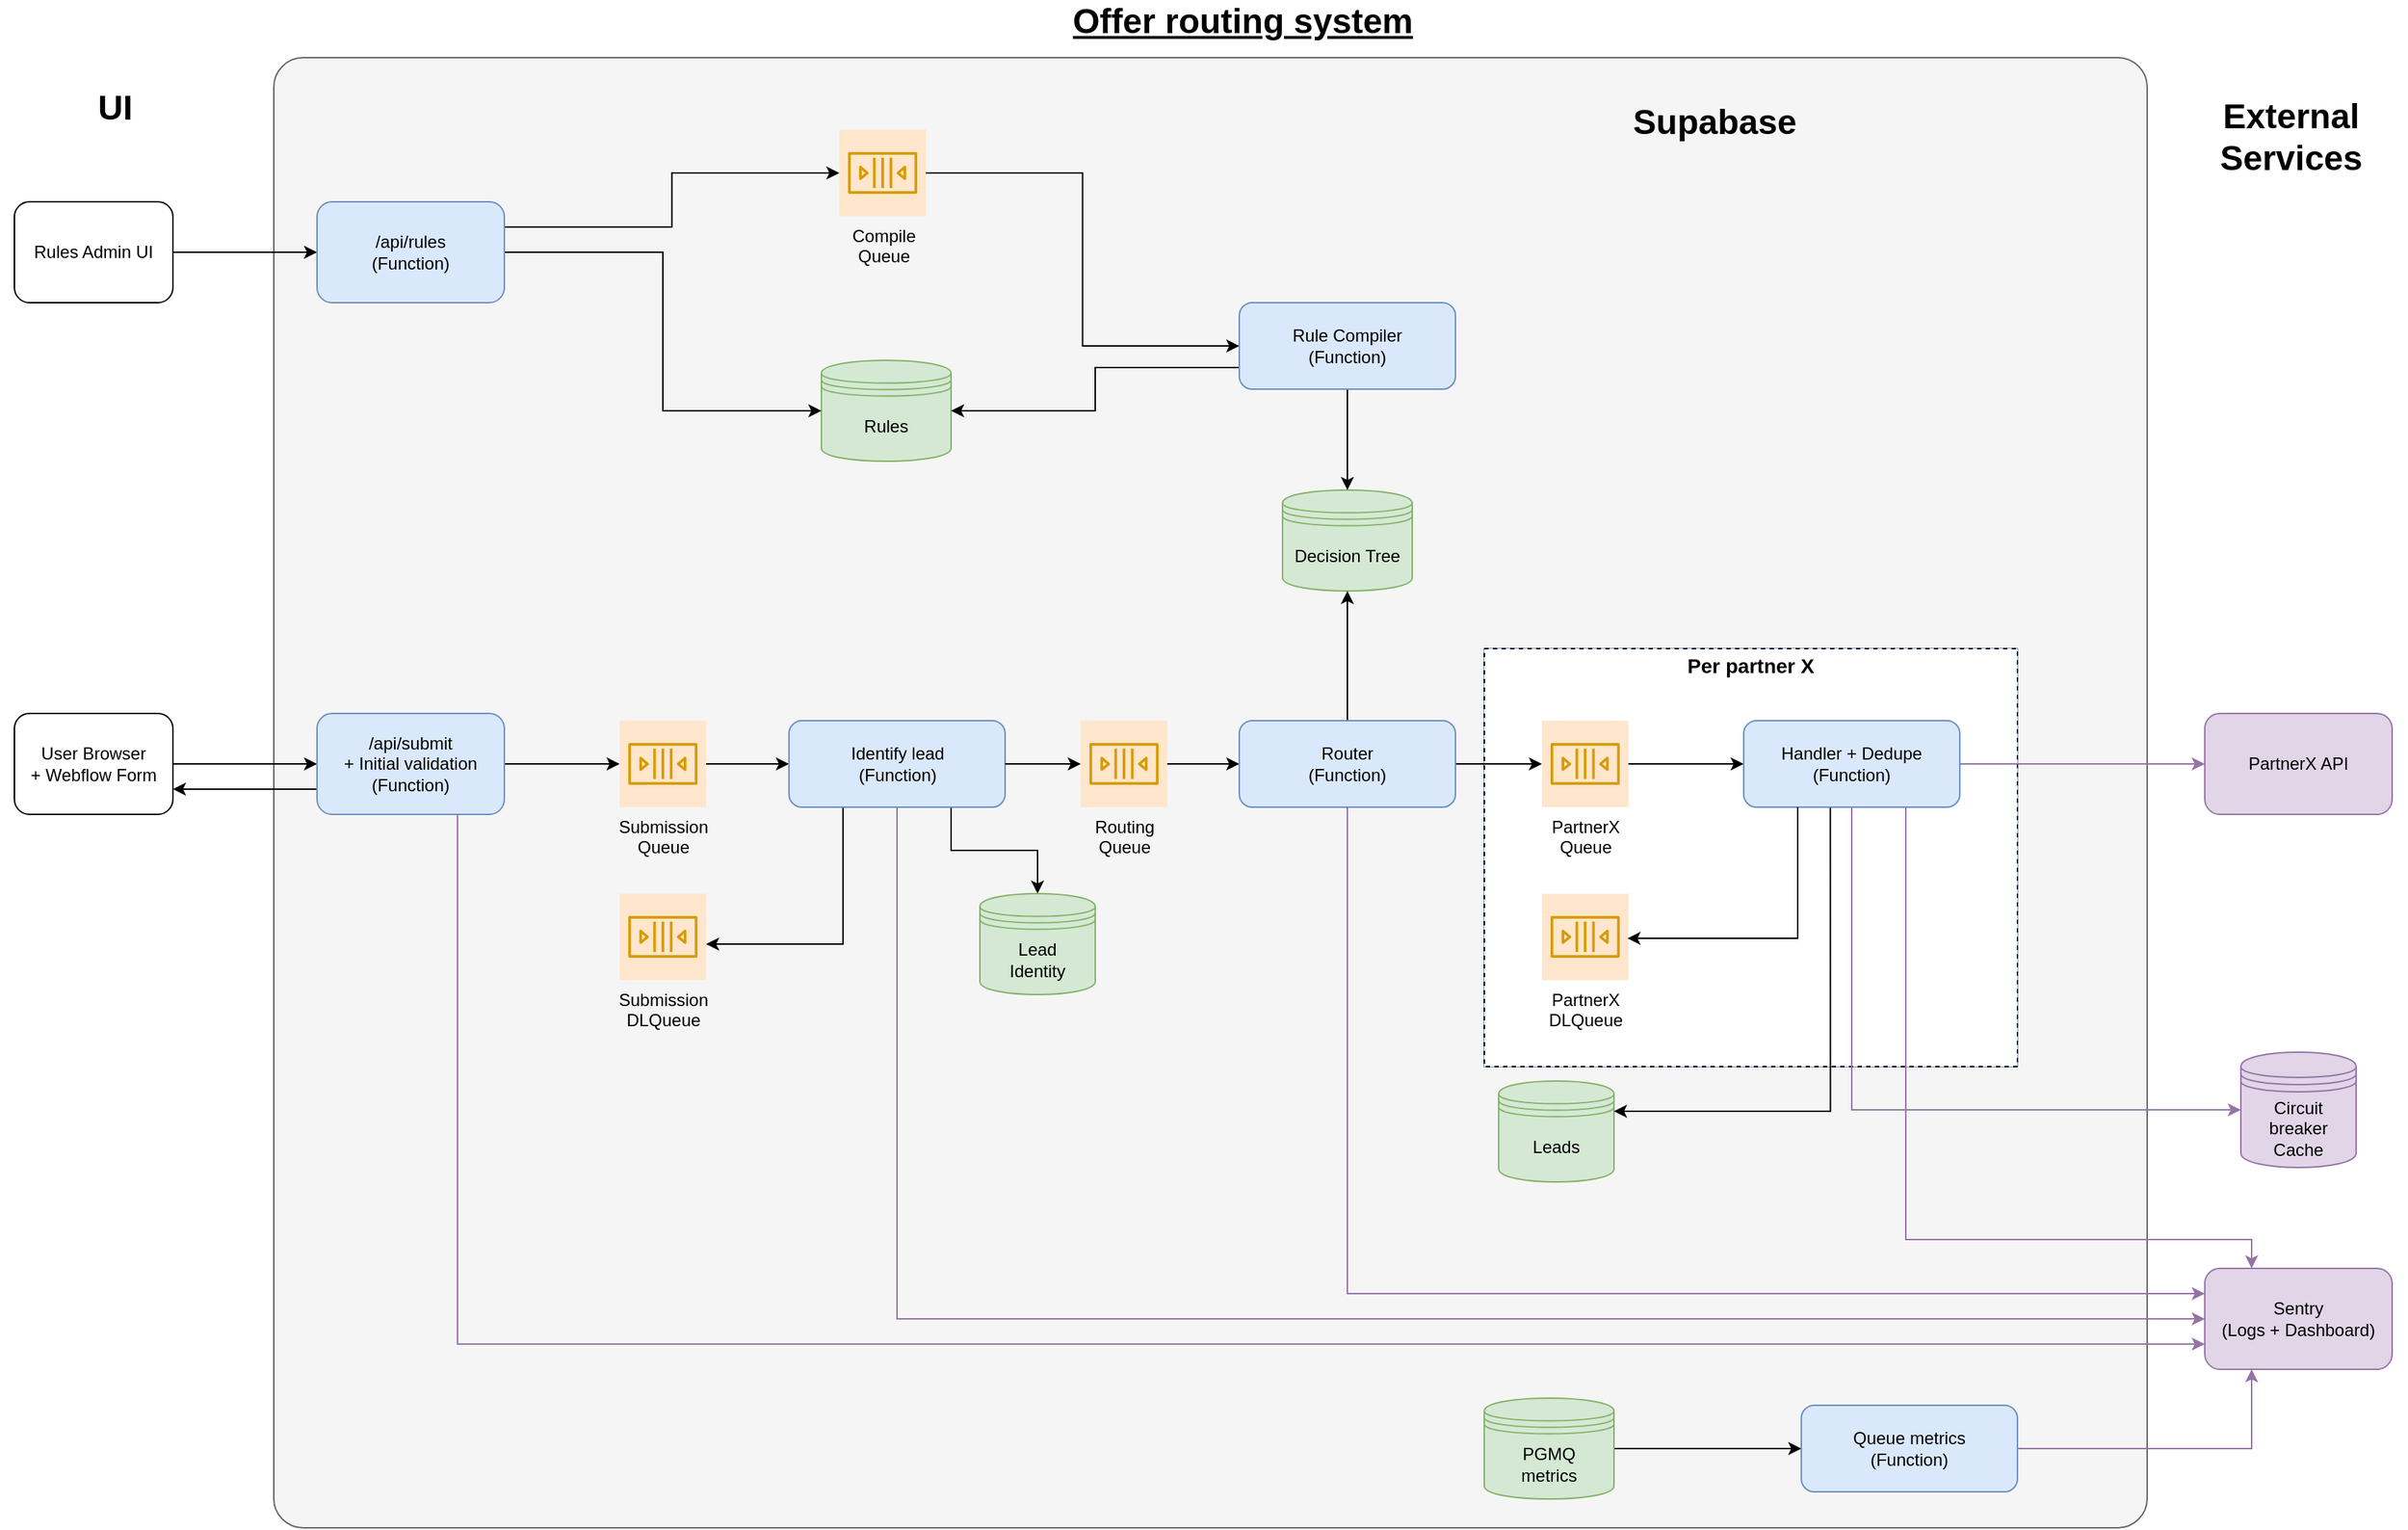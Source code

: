 <mxfile version="28.2.5">
  <diagram name="Page-1" id="gFNLKie8pI1-NSRMbt5r">
    <mxGraphModel dx="2194" dy="1272" grid="1" gridSize="10" guides="1" tooltips="1" connect="1" arrows="1" fold="1" page="1" pageScale="1" pageWidth="850" pageHeight="1100" math="0" shadow="0">
      <root>
        <mxCell id="0" />
        <mxCell id="1" parent="0" />
        <mxCell id="HcCIHkPWDU7UdZhdqKuT-58" value="" style="rounded=1;whiteSpace=wrap;html=1;arcSize=2;fillColor=#f5f5f5;fontColor=#333333;strokeColor=#666666;" vertex="1" parent="1">
          <mxGeometry x="200" y="50" width="1300" height="1020" as="geometry" />
        </mxCell>
        <mxCell id="HcCIHkPWDU7UdZhdqKuT-1" value="" style="group;fillColor=#dae8fc;strokeColor=#6c8ebf;" vertex="1" connectable="0" parent="1">
          <mxGeometry x="1040" y="460" width="370" height="290" as="geometry" />
        </mxCell>
        <mxCell id="HcCIHkPWDU7UdZhdqKuT-2" value="" style="rounded=0;whiteSpace=wrap;html=1;dashed=1;" vertex="1" parent="HcCIHkPWDU7UdZhdqKuT-1">
          <mxGeometry width="370" height="290" as="geometry" />
        </mxCell>
        <mxCell id="HcCIHkPWDU7UdZhdqKuT-3" value="Per partner X" style="text;html=1;align=center;verticalAlign=middle;whiteSpace=wrap;rounded=0;fontStyle=1;fontSize=14;" vertex="1" parent="HcCIHkPWDU7UdZhdqKuT-1">
          <mxGeometry width="370" height="24.857" as="geometry" />
        </mxCell>
        <mxCell id="HcCIHkPWDU7UdZhdqKuT-4" style="edgeStyle=orthogonalEdgeStyle;rounded=0;orthogonalLoop=1;jettySize=auto;html=1;exitX=1;exitY=0.5;exitDx=0;exitDy=0;entryX=0;entryY=0.5;entryDx=0;entryDy=0;" edge="1" parent="1" source="HcCIHkPWDU7UdZhdqKuT-5" target="HcCIHkPWDU7UdZhdqKuT-9">
          <mxGeometry relative="1" as="geometry" />
        </mxCell>
        <mxCell id="HcCIHkPWDU7UdZhdqKuT-5" value="User Browser&#xa;+ Webflow Form" style="rounded=1;whiteSpace=wrap;html=1;fontSize=12;" vertex="1" parent="1">
          <mxGeometry x="20" y="505" width="110" height="70" as="geometry" />
        </mxCell>
        <mxCell id="HcCIHkPWDU7UdZhdqKuT-6" style="rounded=0;orthogonalLoop=1;jettySize=auto;html=1;exitX=1;exitY=0.5;exitDx=0;exitDy=0;" edge="1" parent="1" source="HcCIHkPWDU7UdZhdqKuT-9" target="HcCIHkPWDU7UdZhdqKuT-19">
          <mxGeometry relative="1" as="geometry">
            <mxPoint x="440" y="540" as="targetPoint" />
          </mxGeometry>
        </mxCell>
        <mxCell id="HcCIHkPWDU7UdZhdqKuT-7" style="edgeStyle=orthogonalEdgeStyle;rounded=0;orthogonalLoop=1;jettySize=auto;html=1;exitX=0.75;exitY=1;exitDx=0;exitDy=0;entryX=0;entryY=0.75;entryDx=0;entryDy=0;fillColor=#e1d5e7;strokeColor=#9673a6;" edge="1" parent="1" source="HcCIHkPWDU7UdZhdqKuT-9" target="HcCIHkPWDU7UdZhdqKuT-13">
          <mxGeometry relative="1" as="geometry" />
        </mxCell>
        <mxCell id="HcCIHkPWDU7UdZhdqKuT-8" style="edgeStyle=orthogonalEdgeStyle;rounded=0;orthogonalLoop=1;jettySize=auto;html=1;exitX=0;exitY=0.75;exitDx=0;exitDy=0;entryX=1;entryY=0.75;entryDx=0;entryDy=0;" edge="1" parent="1" source="HcCIHkPWDU7UdZhdqKuT-9" target="HcCIHkPWDU7UdZhdqKuT-5">
          <mxGeometry relative="1" as="geometry" />
        </mxCell>
        <mxCell id="HcCIHkPWDU7UdZhdqKuT-9" value="/api/submit&lt;div&gt;+ Initial validation&lt;br&gt;&lt;div&gt;(Function)&lt;/div&gt;&lt;/div&gt;" style="rounded=1;whiteSpace=wrap;html=1;fontSize=12;fillColor=#dae8fc;strokeColor=#6c8ebf;" vertex="1" parent="1">
          <mxGeometry x="230" y="505" width="130" height="70" as="geometry" />
        </mxCell>
        <mxCell id="HcCIHkPWDU7UdZhdqKuT-10" value="Leads" style="shape=datastore;whiteSpace=wrap;html=1;fontSize=12;fillColor=#d5e8d4;strokeColor=#82b366;" vertex="1" parent="1">
          <mxGeometry x="1050" y="760" width="80" height="70" as="geometry" />
        </mxCell>
        <mxCell id="HcCIHkPWDU7UdZhdqKuT-11" style="rounded=0;orthogonalLoop=1;jettySize=auto;html=1;entryX=0;entryY=0.5;entryDx=0;entryDy=0;" edge="1" parent="1" source="HcCIHkPWDU7UdZhdqKuT-19" target="HcCIHkPWDU7UdZhdqKuT-18">
          <mxGeometry relative="1" as="geometry">
            <mxPoint x="590" y="540" as="sourcePoint" />
          </mxGeometry>
        </mxCell>
        <mxCell id="HcCIHkPWDU7UdZhdqKuT-12" value="PartnerX API" style="rounded=1;whiteSpace=wrap;html=1;fontSize=12;fillColor=#e1d5e7;strokeColor=#9673a6;" vertex="1" parent="1">
          <mxGeometry x="1540" y="505" width="130" height="70" as="geometry" />
        </mxCell>
        <mxCell id="HcCIHkPWDU7UdZhdqKuT-13" value="Sentry&lt;div&gt;(Logs + Dashboard)&lt;/div&gt;" style="rounded=1;whiteSpace=wrap;html=1;fillColor=#e1d5e7;strokeColor=#9673a6;fontSize=12" vertex="1" parent="1">
          <mxGeometry x="1540" y="890" width="130" height="70" as="geometry" />
        </mxCell>
        <mxCell id="HcCIHkPWDU7UdZhdqKuT-14" style="edgeStyle=orthogonalEdgeStyle;rounded=0;orthogonalLoop=1;jettySize=auto;html=1;exitX=0.25;exitY=1;exitDx=0;exitDy=0;" edge="1" parent="1" source="HcCIHkPWDU7UdZhdqKuT-18" target="HcCIHkPWDU7UdZhdqKuT-20">
          <mxGeometry relative="1" as="geometry">
            <Array as="points">
              <mxPoint x="595" y="665" />
            </Array>
          </mxGeometry>
        </mxCell>
        <mxCell id="HcCIHkPWDU7UdZhdqKuT-15" style="edgeStyle=orthogonalEdgeStyle;rounded=0;orthogonalLoop=1;jettySize=auto;html=1;exitX=1;exitY=0.5;exitDx=0;exitDy=0;" edge="1" parent="1" source="HcCIHkPWDU7UdZhdqKuT-54" target="HcCIHkPWDU7UdZhdqKuT-34">
          <mxGeometry relative="1" as="geometry" />
        </mxCell>
        <mxCell id="HcCIHkPWDU7UdZhdqKuT-16" style="edgeStyle=orthogonalEdgeStyle;rounded=0;orthogonalLoop=1;jettySize=auto;html=1;exitX=0.5;exitY=1;exitDx=0;exitDy=0;entryX=0;entryY=0.5;entryDx=0;entryDy=0;fillColor=#e1d5e7;strokeColor=#9673a6;" edge="1" parent="1" source="HcCIHkPWDU7UdZhdqKuT-18" target="HcCIHkPWDU7UdZhdqKuT-13">
          <mxGeometry relative="1" as="geometry" />
        </mxCell>
        <mxCell id="HcCIHkPWDU7UdZhdqKuT-17" style="edgeStyle=orthogonalEdgeStyle;rounded=0;orthogonalLoop=1;jettySize=auto;html=1;exitX=0.75;exitY=1;exitDx=0;exitDy=0;entryX=0.5;entryY=0;entryDx=0;entryDy=0;" edge="1" parent="1" source="HcCIHkPWDU7UdZhdqKuT-18" target="HcCIHkPWDU7UdZhdqKuT-50">
          <mxGeometry relative="1" as="geometry" />
        </mxCell>
        <mxCell id="HcCIHkPWDU7UdZhdqKuT-18" value="Identify lead&lt;div&gt;(Function)&lt;/div&gt;" style="rounded=1;whiteSpace=wrap;html=1;fillColor=#dae8fc;strokeColor=#6c8ebf;" vertex="1" parent="1">
          <mxGeometry x="557.5" y="510" width="150" height="60" as="geometry" />
        </mxCell>
        <mxCell id="HcCIHkPWDU7UdZhdqKuT-19" value="Submission&lt;div&gt;Queue&lt;/div&gt;" style="sketch=0;outlineConnect=0;strokeColor=#d79b00;fillColor=#ffe6cc;dashed=0;verticalLabelPosition=bottom;verticalAlign=top;align=center;html=1;fontSize=12;fontStyle=0;aspect=fixed;shape=mxgraph.aws4.resourceIcon;resIcon=mxgraph.aws4.queue;" vertex="1" parent="1">
          <mxGeometry x="440" y="510" width="60" height="60" as="geometry" />
        </mxCell>
        <mxCell id="HcCIHkPWDU7UdZhdqKuT-20" value="Submission&lt;div&gt;DLQueue&lt;/div&gt;" style="sketch=0;outlineConnect=0;strokeColor=#d79b00;fillColor=#ffe6cc;dashed=0;verticalLabelPosition=bottom;verticalAlign=top;align=center;html=1;fontSize=12;fontStyle=0;aspect=fixed;shape=mxgraph.aws4.resourceIcon;resIcon=mxgraph.aws4.queue;" vertex="1" parent="1">
          <mxGeometry x="440" y="630" width="60" height="60" as="geometry" />
        </mxCell>
        <mxCell id="HcCIHkPWDU7UdZhdqKuT-21" value="Rules" style="shape=datastore;whiteSpace=wrap;html=1;fontSize=12;fillColor=#d5e8d4;strokeColor=#82b366;" vertex="1" parent="1">
          <mxGeometry x="580" y="260" width="90" height="70" as="geometry" />
        </mxCell>
        <mxCell id="HcCIHkPWDU7UdZhdqKuT-22" style="edgeStyle=orthogonalEdgeStyle;rounded=0;orthogonalLoop=1;jettySize=auto;html=1;exitX=1;exitY=0.5;exitDx=0;exitDy=0;entryX=0;entryY=0.5;entryDx=0;entryDy=0;" edge="1" parent="1" source="HcCIHkPWDU7UdZhdqKuT-23" target="HcCIHkPWDU7UdZhdqKuT-26">
          <mxGeometry relative="1" as="geometry" />
        </mxCell>
        <mxCell id="HcCIHkPWDU7UdZhdqKuT-23" value="Rules Admin UI" style="rounded=1;whiteSpace=wrap;html=1;fontSize=12;" vertex="1" parent="1">
          <mxGeometry x="20" y="150" width="110" height="70" as="geometry" />
        </mxCell>
        <mxCell id="HcCIHkPWDU7UdZhdqKuT-24" style="edgeStyle=orthogonalEdgeStyle;rounded=0;orthogonalLoop=1;jettySize=auto;html=1;exitX=1;exitY=0.5;exitDx=0;exitDy=0;entryX=0;entryY=0.5;entryDx=0;entryDy=0;" edge="1" parent="1" source="HcCIHkPWDU7UdZhdqKuT-26" target="HcCIHkPWDU7UdZhdqKuT-21">
          <mxGeometry relative="1" as="geometry" />
        </mxCell>
        <mxCell id="HcCIHkPWDU7UdZhdqKuT-25" style="edgeStyle=orthogonalEdgeStyle;rounded=0;orthogonalLoop=1;jettySize=auto;html=1;exitX=1;exitY=0.25;exitDx=0;exitDy=0;" edge="1" parent="1" source="HcCIHkPWDU7UdZhdqKuT-26" target="HcCIHkPWDU7UdZhdqKuT-28">
          <mxGeometry relative="1" as="geometry" />
        </mxCell>
        <mxCell id="HcCIHkPWDU7UdZhdqKuT-26" value="/api/rules&lt;div&gt;(Function)&lt;/div&gt;" style="rounded=1;whiteSpace=wrap;html=1;fontSize=12;fillColor=#dae8fc;strokeColor=#6c8ebf;" vertex="1" parent="1">
          <mxGeometry x="230" y="150" width="130" height="70" as="geometry" />
        </mxCell>
        <mxCell id="HcCIHkPWDU7UdZhdqKuT-27" style="edgeStyle=orthogonalEdgeStyle;rounded=0;orthogonalLoop=1;jettySize=auto;html=1;entryX=0;entryY=0.5;entryDx=0;entryDy=0;" edge="1" parent="1" source="HcCIHkPWDU7UdZhdqKuT-28" target="HcCIHkPWDU7UdZhdqKuT-32">
          <mxGeometry relative="1" as="geometry" />
        </mxCell>
        <mxCell id="HcCIHkPWDU7UdZhdqKuT-28" value="Compile&lt;div&gt;Queue&lt;/div&gt;" style="sketch=0;outlineConnect=0;strokeColor=#d79b00;fillColor=#ffe6cc;dashed=0;verticalLabelPosition=bottom;verticalAlign=top;align=center;html=1;fontSize=12;fontStyle=0;aspect=fixed;shape=mxgraph.aws4.resourceIcon;resIcon=mxgraph.aws4.queue;" vertex="1" parent="1">
          <mxGeometry x="592.5" y="100" width="60" height="60" as="geometry" />
        </mxCell>
        <mxCell id="HcCIHkPWDU7UdZhdqKuT-29" value="Decision Tree" style="shape=datastore;whiteSpace=wrap;html=1;fontSize=12;fillColor=#d5e8d4;strokeColor=#82b366;" vertex="1" parent="1">
          <mxGeometry x="900" y="350" width="90" height="70" as="geometry" />
        </mxCell>
        <mxCell id="HcCIHkPWDU7UdZhdqKuT-30" style="edgeStyle=orthogonalEdgeStyle;rounded=0;orthogonalLoop=1;jettySize=auto;html=1;exitX=0;exitY=0.75;exitDx=0;exitDy=0;entryX=1;entryY=0.5;entryDx=0;entryDy=0;" edge="1" parent="1" source="HcCIHkPWDU7UdZhdqKuT-32" target="HcCIHkPWDU7UdZhdqKuT-21">
          <mxGeometry relative="1" as="geometry" />
        </mxCell>
        <mxCell id="HcCIHkPWDU7UdZhdqKuT-31" style="edgeStyle=orthogonalEdgeStyle;rounded=0;orthogonalLoop=1;jettySize=auto;html=1;exitX=0.5;exitY=1;exitDx=0;exitDy=0;entryX=0.5;entryY=0;entryDx=0;entryDy=0;" edge="1" parent="1" source="HcCIHkPWDU7UdZhdqKuT-32" target="HcCIHkPWDU7UdZhdqKuT-29">
          <mxGeometry relative="1" as="geometry" />
        </mxCell>
        <mxCell id="HcCIHkPWDU7UdZhdqKuT-32" value="Rule Compiler&lt;div&gt;(Function)&lt;/div&gt;" style="rounded=1;whiteSpace=wrap;html=1;fillColor=#dae8fc;strokeColor=#6c8ebf;" vertex="1" parent="1">
          <mxGeometry x="870" y="220" width="150" height="60" as="geometry" />
        </mxCell>
        <mxCell id="HcCIHkPWDU7UdZhdqKuT-33" style="edgeStyle=orthogonalEdgeStyle;rounded=0;orthogonalLoop=1;jettySize=auto;html=1;entryX=0;entryY=0.5;entryDx=0;entryDy=0;" edge="1" parent="1" source="HcCIHkPWDU7UdZhdqKuT-34" target="HcCIHkPWDU7UdZhdqKuT-40">
          <mxGeometry relative="1" as="geometry" />
        </mxCell>
        <mxCell id="HcCIHkPWDU7UdZhdqKuT-34" value="PartnerX&lt;br&gt;&lt;div&gt;Queue&lt;/div&gt;" style="sketch=0;outlineConnect=0;strokeColor=#d79b00;fillColor=#ffe6cc;dashed=0;verticalLabelPosition=bottom;verticalAlign=top;align=center;html=1;fontSize=12;fontStyle=0;aspect=fixed;shape=mxgraph.aws4.resourceIcon;resIcon=mxgraph.aws4.queue;" vertex="1" parent="1">
          <mxGeometry x="1080" y="510" width="60" height="60" as="geometry" />
        </mxCell>
        <mxCell id="HcCIHkPWDU7UdZhdqKuT-35" value="PartnerX&lt;div&gt;DLQueue&lt;/div&gt;" style="sketch=0;outlineConnect=0;strokeColor=#d79b00;fillColor=#ffe6cc;dashed=0;verticalLabelPosition=bottom;verticalAlign=top;align=center;html=1;fontSize=12;fontStyle=0;aspect=fixed;shape=mxgraph.aws4.resourceIcon;resIcon=mxgraph.aws4.queue;" vertex="1" parent="1">
          <mxGeometry x="1080" y="630" width="60" height="60" as="geometry" />
        </mxCell>
        <mxCell id="HcCIHkPWDU7UdZhdqKuT-36" style="edgeStyle=orthogonalEdgeStyle;rounded=0;orthogonalLoop=1;jettySize=auto;html=1;exitX=1;exitY=0.5;exitDx=0;exitDy=0;entryX=0;entryY=0.5;entryDx=0;entryDy=0;fillColor=#e1d5e7;strokeColor=#9673a6;" edge="1" parent="1" source="HcCIHkPWDU7UdZhdqKuT-40" target="HcCIHkPWDU7UdZhdqKuT-12">
          <mxGeometry relative="1" as="geometry" />
        </mxCell>
        <mxCell id="HcCIHkPWDU7UdZhdqKuT-37" style="edgeStyle=orthogonalEdgeStyle;rounded=0;orthogonalLoop=1;jettySize=auto;html=1;exitX=0.75;exitY=1;exitDx=0;exitDy=0;entryX=0.25;entryY=0;entryDx=0;entryDy=0;fillColor=#e1d5e7;strokeColor=#9673a6;" edge="1" parent="1" source="HcCIHkPWDU7UdZhdqKuT-40" target="HcCIHkPWDU7UdZhdqKuT-13">
          <mxGeometry relative="1" as="geometry">
            <Array as="points">
              <mxPoint x="1333" y="870" />
              <mxPoint x="1573" y="870" />
            </Array>
          </mxGeometry>
        </mxCell>
        <mxCell id="HcCIHkPWDU7UdZhdqKuT-38" style="edgeStyle=orthogonalEdgeStyle;rounded=0;orthogonalLoop=1;jettySize=auto;html=1;exitX=0.5;exitY=1;exitDx=0;exitDy=0;entryX=0;entryY=0.5;entryDx=0;entryDy=0;fillColor=#e1d5e7;strokeColor=#9673a6;" edge="1" parent="1" source="HcCIHkPWDU7UdZhdqKuT-40" target="HcCIHkPWDU7UdZhdqKuT-57">
          <mxGeometry relative="1" as="geometry" />
        </mxCell>
        <mxCell id="HcCIHkPWDU7UdZhdqKuT-39" style="edgeStyle=orthogonalEdgeStyle;rounded=0;orthogonalLoop=1;jettySize=auto;html=1;exitX=0.401;exitY=1.005;exitDx=0;exitDy=0;entryX=1;entryY=0.3;entryDx=0;entryDy=0;exitPerimeter=0;" edge="1" parent="1" source="HcCIHkPWDU7UdZhdqKuT-40" target="HcCIHkPWDU7UdZhdqKuT-10">
          <mxGeometry relative="1" as="geometry" />
        </mxCell>
        <mxCell id="HcCIHkPWDU7UdZhdqKuT-40" value="Handler + Dedupe&lt;br&gt;&lt;div&gt;(Function)&lt;/div&gt;" style="rounded=1;whiteSpace=wrap;html=1;fillColor=#dae8fc;strokeColor=#6c8ebf;" vertex="1" parent="1">
          <mxGeometry x="1220" y="510" width="150" height="60" as="geometry" />
        </mxCell>
        <mxCell id="HcCIHkPWDU7UdZhdqKuT-41" style="edgeStyle=orthogonalEdgeStyle;rounded=0;orthogonalLoop=1;jettySize=auto;html=1;exitX=0.25;exitY=1;exitDx=0;exitDy=0;entryX=0.989;entryY=0.517;entryDx=0;entryDy=0;entryPerimeter=0;" edge="1" parent="1" source="HcCIHkPWDU7UdZhdqKuT-40" target="HcCIHkPWDU7UdZhdqKuT-35">
          <mxGeometry relative="1" as="geometry" />
        </mxCell>
        <mxCell id="HcCIHkPWDU7UdZhdqKuT-44" value="Offer routing system" style="text;html=1;align=center;verticalAlign=middle;whiteSpace=wrap;rounded=0;fontSize=24;fontStyle=5" vertex="1" parent="1">
          <mxGeometry x="560" y="10" width="625" height="30" as="geometry" />
        </mxCell>
        <mxCell id="HcCIHkPWDU7UdZhdqKuT-46" style="edgeStyle=orthogonalEdgeStyle;rounded=0;orthogonalLoop=1;jettySize=auto;html=1;exitX=1;exitY=0.5;exitDx=0;exitDy=0;entryX=0.25;entryY=1;entryDx=0;entryDy=0;fillColor=#e1d5e7;strokeColor=#9673a6;" edge="1" parent="1" source="HcCIHkPWDU7UdZhdqKuT-47" target="HcCIHkPWDU7UdZhdqKuT-13">
          <mxGeometry relative="1" as="geometry" />
        </mxCell>
        <mxCell id="HcCIHkPWDU7UdZhdqKuT-47" value="Queue metrics&lt;br&gt;&lt;div&gt;(Function)&lt;/div&gt;" style="rounded=1;whiteSpace=wrap;html=1;fillColor=#dae8fc;strokeColor=#6c8ebf;" vertex="1" parent="1">
          <mxGeometry x="1260" y="985" width="150" height="60" as="geometry" />
        </mxCell>
        <mxCell id="HcCIHkPWDU7UdZhdqKuT-48" value="" style="edgeStyle=orthogonalEdgeStyle;rounded=0;orthogonalLoop=1;jettySize=auto;html=1;" edge="1" parent="1" source="HcCIHkPWDU7UdZhdqKuT-49" target="HcCIHkPWDU7UdZhdqKuT-47">
          <mxGeometry relative="1" as="geometry" />
        </mxCell>
        <mxCell id="HcCIHkPWDU7UdZhdqKuT-49" value="PGMQ&lt;div&gt;metrics&lt;/div&gt;" style="shape=datastore;whiteSpace=wrap;html=1;fontSize=12;fillColor=#d5e8d4;strokeColor=#82b366;" vertex="1" parent="1">
          <mxGeometry x="1040" y="980" width="90" height="70" as="geometry" />
        </mxCell>
        <mxCell id="HcCIHkPWDU7UdZhdqKuT-50" value="Lead&lt;div&gt;Identity&lt;/div&gt;" style="shape=datastore;whiteSpace=wrap;html=1;fontSize=12;fillColor=#d5e8d4;strokeColor=#82b366;" vertex="1" parent="1">
          <mxGeometry x="690" y="630" width="80" height="70" as="geometry" />
        </mxCell>
        <mxCell id="HcCIHkPWDU7UdZhdqKuT-51" value="" style="edgeStyle=orthogonalEdgeStyle;rounded=0;orthogonalLoop=1;jettySize=auto;html=1;exitX=1;exitY=0.5;exitDx=0;exitDy=0;" edge="1" parent="1" source="HcCIHkPWDU7UdZhdqKuT-56" target="HcCIHkPWDU7UdZhdqKuT-54">
          <mxGeometry relative="1" as="geometry">
            <mxPoint x="690" y="505" as="sourcePoint" />
            <mxPoint x="1240" y="540" as="targetPoint" />
          </mxGeometry>
        </mxCell>
        <mxCell id="HcCIHkPWDU7UdZhdqKuT-52" style="edgeStyle=orthogonalEdgeStyle;rounded=0;orthogonalLoop=1;jettySize=auto;html=1;exitX=0.5;exitY=0;exitDx=0;exitDy=0;entryX=0.5;entryY=1;entryDx=0;entryDy=0;" edge="1" parent="1" source="HcCIHkPWDU7UdZhdqKuT-54" target="HcCIHkPWDU7UdZhdqKuT-29">
          <mxGeometry relative="1" as="geometry" />
        </mxCell>
        <mxCell id="HcCIHkPWDU7UdZhdqKuT-53" style="edgeStyle=orthogonalEdgeStyle;rounded=0;orthogonalLoop=1;jettySize=auto;html=1;exitX=0.5;exitY=1;exitDx=0;exitDy=0;entryX=0;entryY=0.25;entryDx=0;entryDy=0;fillColor=#e1d5e7;strokeColor=#9673a6;" edge="1" parent="1" source="HcCIHkPWDU7UdZhdqKuT-54" target="HcCIHkPWDU7UdZhdqKuT-13">
          <mxGeometry relative="1" as="geometry" />
        </mxCell>
        <mxCell id="HcCIHkPWDU7UdZhdqKuT-54" value="Router&lt;div&gt;(Function)&lt;/div&gt;" style="rounded=1;whiteSpace=wrap;html=1;fillColor=#dae8fc;strokeColor=#6c8ebf;" vertex="1" parent="1">
          <mxGeometry x="870" y="510" width="150" height="60" as="geometry" />
        </mxCell>
        <mxCell id="HcCIHkPWDU7UdZhdqKuT-55" value="" style="edgeStyle=orthogonalEdgeStyle;rounded=0;orthogonalLoop=1;jettySize=auto;html=1;exitX=1;exitY=0.5;exitDx=0;exitDy=0;" edge="1" parent="1" source="HcCIHkPWDU7UdZhdqKuT-18" target="HcCIHkPWDU7UdZhdqKuT-56">
          <mxGeometry relative="1" as="geometry">
            <mxPoint x="708" y="540" as="sourcePoint" />
            <mxPoint x="910" y="575" as="targetPoint" />
          </mxGeometry>
        </mxCell>
        <mxCell id="HcCIHkPWDU7UdZhdqKuT-56" value="Routing&lt;div&gt;Queue&lt;/div&gt;" style="sketch=0;outlineConnect=0;strokeColor=#d79b00;fillColor=#ffe6cc;dashed=0;verticalLabelPosition=bottom;verticalAlign=top;align=center;html=1;fontSize=12;fontStyle=0;aspect=fixed;shape=mxgraph.aws4.resourceIcon;resIcon=mxgraph.aws4.queue;" vertex="1" parent="1">
          <mxGeometry x="760" y="510" width="60" height="60" as="geometry" />
        </mxCell>
        <mxCell id="HcCIHkPWDU7UdZhdqKuT-57" value="Circuit breaker&lt;div&gt;Cache&lt;/div&gt;" style="shape=datastore;whiteSpace=wrap;html=1;fontSize=12;fillColor=#e1d5e7;strokeColor=#9673a6;" vertex="1" parent="1">
          <mxGeometry x="1565" y="740" width="80" height="80" as="geometry" />
        </mxCell>
        <mxCell id="HcCIHkPWDU7UdZhdqKuT-59" style="edgeStyle=orthogonalEdgeStyle;rounded=0;orthogonalLoop=1;jettySize=auto;html=1;exitX=0.5;exitY=1;exitDx=0;exitDy=0;" edge="1" parent="1" source="HcCIHkPWDU7UdZhdqKuT-44" target="HcCIHkPWDU7UdZhdqKuT-44">
          <mxGeometry relative="1" as="geometry" />
        </mxCell>
        <mxCell id="HcCIHkPWDU7UdZhdqKuT-60" value="Supabase" style="text;html=1;align=center;verticalAlign=middle;whiteSpace=wrap;rounded=0;fontSize=24;fontStyle=1" vertex="1" parent="1">
          <mxGeometry x="1040" y="80" width="320" height="30" as="geometry" />
        </mxCell>
        <mxCell id="HcCIHkPWDU7UdZhdqKuT-61" value="UI" style="text;html=1;align=center;verticalAlign=middle;whiteSpace=wrap;rounded=0;fontSize=24;fontStyle=1" vertex="1" parent="1">
          <mxGeometry x="10" y="70" width="160" height="30" as="geometry" />
        </mxCell>
        <mxCell id="HcCIHkPWDU7UdZhdqKuT-62" value="External&lt;div&gt;Services&lt;/div&gt;" style="text;html=1;align=center;verticalAlign=middle;whiteSpace=wrap;rounded=0;fontSize=24;fontStyle=1" vertex="1" parent="1">
          <mxGeometry x="1520" y="80" width="160" height="50" as="geometry" />
        </mxCell>
      </root>
    </mxGraphModel>
  </diagram>
</mxfile>
